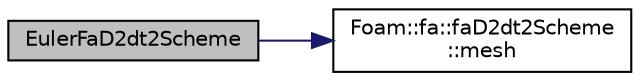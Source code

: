 digraph "EulerFaD2dt2Scheme"
{
  bgcolor="transparent";
  edge [fontname="Helvetica",fontsize="10",labelfontname="Helvetica",labelfontsize="10"];
  node [fontname="Helvetica",fontsize="10",shape=record];
  rankdir="LR";
  Node1 [label="EulerFaD2dt2Scheme",height=0.2,width=0.4,color="black", fillcolor="grey75", style="filled" fontcolor="black"];
  Node1 -> Node2 [color="midnightblue",fontsize="10",style="solid",fontname="Helvetica"];
  Node2 [label="Foam::fa::faD2dt2Scheme\l::mesh",height=0.2,width=0.4,color="black",URL="$classFoam_1_1fa_1_1faD2dt2Scheme.html#a8cf57ec097e4dd18c954173f32dbc37d",tooltip="Return mesh reference. "];
}
